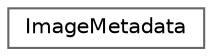 digraph "Иерархия классов. Графический вид."
{
 // INTERACTIVE_SVG=YES
 // LATEX_PDF_SIZE
  bgcolor="transparent";
  edge [fontname=Helvetica,fontsize=10,labelfontname=Helvetica,labelfontsize=10];
  node [fontname=Helvetica,fontsize=10,shape=box,height=0.2,width=0.4];
  rankdir="LR";
  Node0 [id="Node000000",label="ImageMetadata",height=0.2,width=0.4,color="grey40", fillcolor="white", style="filled",URL="$d0/d82/namespace_map.html#db/d1a/struct_map_1_1_image_metadata",tooltip="Тело метаданных телескопического РЛИ."];
}
